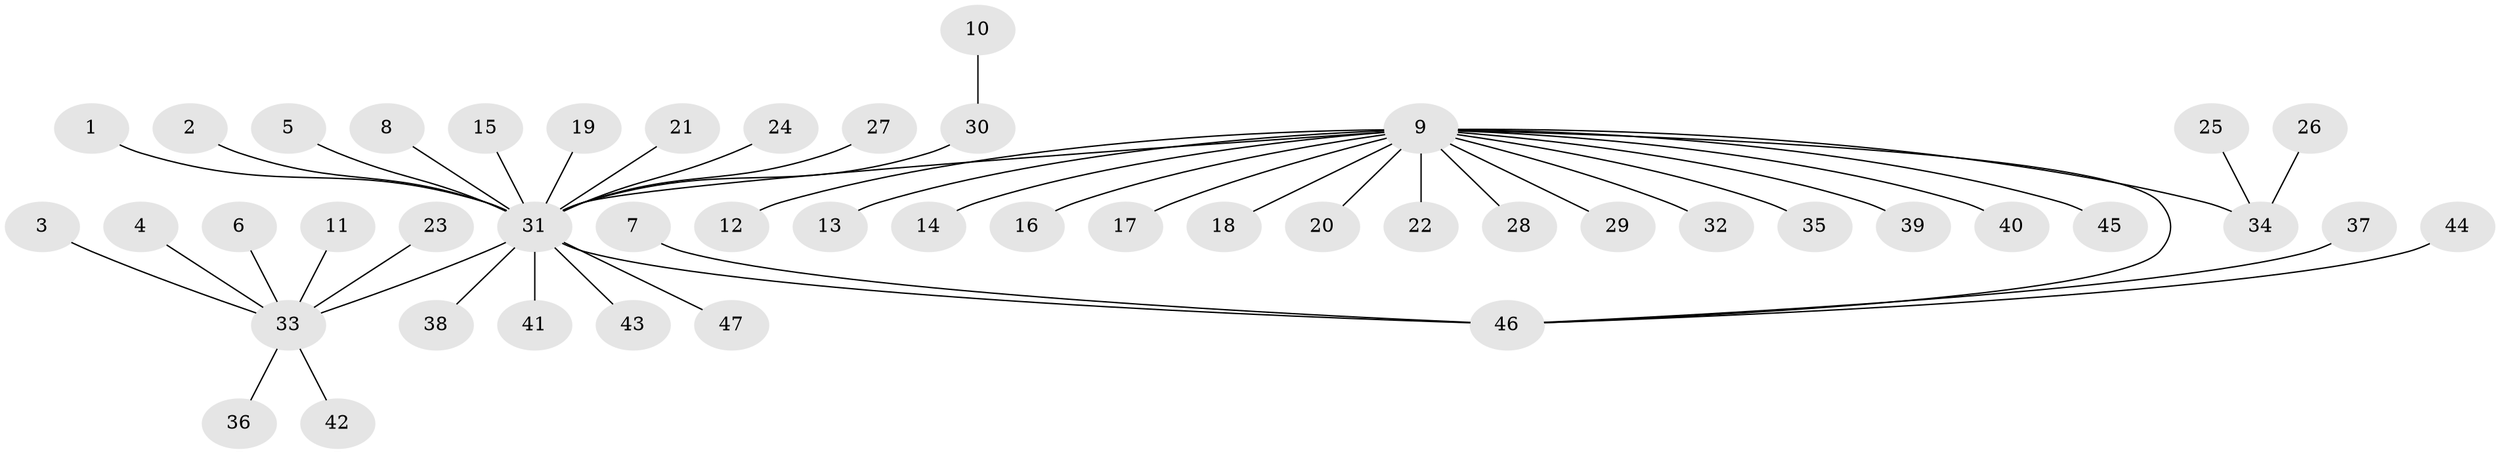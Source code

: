 // original degree distribution, {18: 0.010638297872340425, 8: 0.010638297872340425, 19: 0.010638297872340425, 3: 0.06382978723404255, 1: 0.648936170212766, 4: 0.06382978723404255, 2: 0.1595744680851064, 12: 0.010638297872340425, 5: 0.02127659574468085}
// Generated by graph-tools (version 1.1) at 2025/25/03/09/25 03:25:54]
// undirected, 47 vertices, 47 edges
graph export_dot {
graph [start="1"]
  node [color=gray90,style=filled];
  1;
  2;
  3;
  4;
  5;
  6;
  7;
  8;
  9;
  10;
  11;
  12;
  13;
  14;
  15;
  16;
  17;
  18;
  19;
  20;
  21;
  22;
  23;
  24;
  25;
  26;
  27;
  28;
  29;
  30;
  31;
  32;
  33;
  34;
  35;
  36;
  37;
  38;
  39;
  40;
  41;
  42;
  43;
  44;
  45;
  46;
  47;
  1 -- 31 [weight=1.0];
  2 -- 31 [weight=1.0];
  3 -- 33 [weight=1.0];
  4 -- 33 [weight=1.0];
  5 -- 31 [weight=1.0];
  6 -- 33 [weight=1.0];
  7 -- 46 [weight=1.0];
  8 -- 31 [weight=1.0];
  9 -- 12 [weight=1.0];
  9 -- 13 [weight=1.0];
  9 -- 14 [weight=1.0];
  9 -- 16 [weight=1.0];
  9 -- 17 [weight=1.0];
  9 -- 18 [weight=1.0];
  9 -- 20 [weight=1.0];
  9 -- 22 [weight=1.0];
  9 -- 28 [weight=1.0];
  9 -- 29 [weight=1.0];
  9 -- 31 [weight=3.0];
  9 -- 32 [weight=1.0];
  9 -- 34 [weight=1.0];
  9 -- 35 [weight=1.0];
  9 -- 39 [weight=1.0];
  9 -- 40 [weight=2.0];
  9 -- 45 [weight=1.0];
  9 -- 46 [weight=1.0];
  10 -- 30 [weight=1.0];
  11 -- 33 [weight=1.0];
  15 -- 31 [weight=1.0];
  19 -- 31 [weight=1.0];
  21 -- 31 [weight=1.0];
  23 -- 33 [weight=1.0];
  24 -- 31 [weight=1.0];
  25 -- 34 [weight=1.0];
  26 -- 34 [weight=1.0];
  27 -- 31 [weight=1.0];
  30 -- 31 [weight=1.0];
  31 -- 33 [weight=1.0];
  31 -- 38 [weight=1.0];
  31 -- 41 [weight=2.0];
  31 -- 43 [weight=1.0];
  31 -- 46 [weight=2.0];
  31 -- 47 [weight=1.0];
  33 -- 36 [weight=1.0];
  33 -- 42 [weight=1.0];
  37 -- 46 [weight=1.0];
  44 -- 46 [weight=1.0];
}
